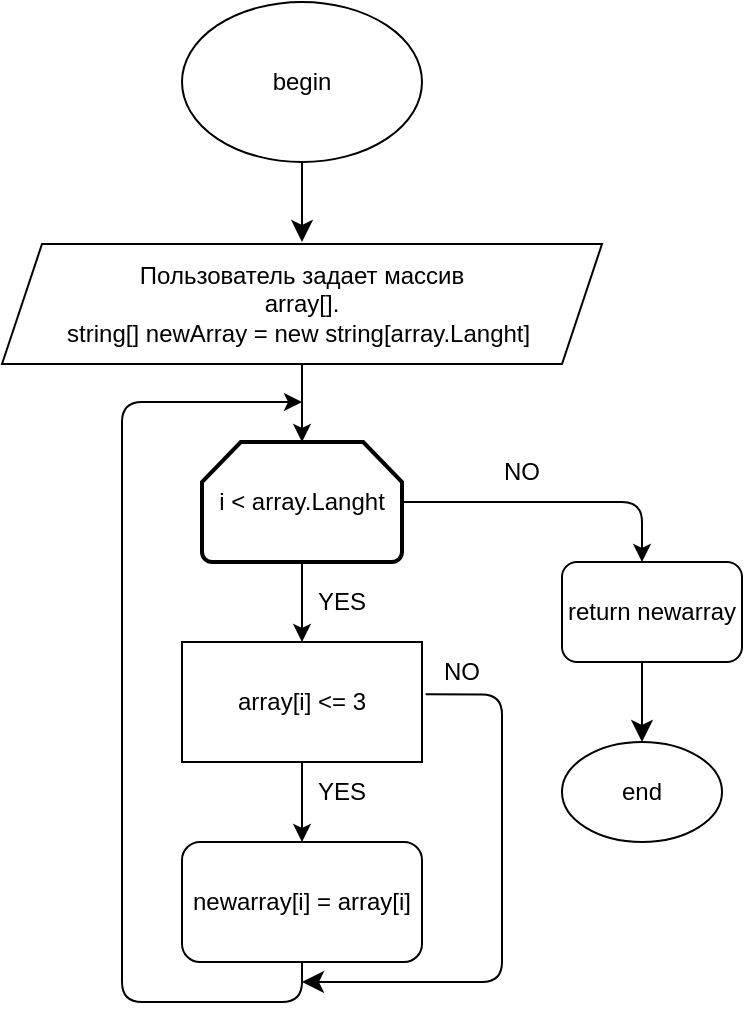 <mxfile version="20.7.4" type="device"><diagram id="C5RBs43oDa-KdzZeNtuy" name="Page-1"><mxGraphModel dx="819" dy="437" grid="1" gridSize="10" guides="1" tooltips="1" connect="1" arrows="1" fold="1" page="1" pageScale="1" pageWidth="827" pageHeight="1169" math="0" shadow="0"><root><mxCell id="WIyWlLk6GJQsqaUBKTNV-0"/><mxCell id="WIyWlLk6GJQsqaUBKTNV-1" parent="WIyWlLk6GJQsqaUBKTNV-0"/><mxCell id="XHN0GWmRc4vGIj2VpXiF-0" value="&lt;font style=&quot;vertical-align: inherit;&quot;&gt;&lt;font style=&quot;vertical-align: inherit;&quot;&gt;begin&lt;/font&gt;&lt;/font&gt;" style="ellipse;whiteSpace=wrap;html=1;" vertex="1" parent="WIyWlLk6GJQsqaUBKTNV-1"><mxGeometry x="170" y="50" width="120" height="80" as="geometry"/></mxCell><mxCell id="XHN0GWmRc4vGIj2VpXiF-16" style="edgeStyle=orthogonalEdgeStyle;rounded=0;orthogonalLoop=1;jettySize=auto;html=1;exitX=0.5;exitY=1;exitDx=0;exitDy=0;entryX=0.5;entryY=0;entryDx=0;entryDy=0;entryPerimeter=0;" edge="1" parent="WIyWlLk6GJQsqaUBKTNV-1" source="XHN0GWmRc4vGIj2VpXiF-1" target="XHN0GWmRc4vGIj2VpXiF-10"><mxGeometry relative="1" as="geometry"/></mxCell><mxCell id="XHN0GWmRc4vGIj2VpXiF-1" value="&lt;font style=&quot;vertical-align: inherit;&quot;&gt;&lt;font style=&quot;vertical-align: inherit;&quot;&gt;&lt;font style=&quot;vertical-align: inherit;&quot;&gt;&lt;font style=&quot;vertical-align: inherit;&quot;&gt;&lt;font style=&quot;vertical-align: inherit;&quot;&gt;&lt;font style=&quot;vertical-align: inherit;&quot;&gt;Пользователь задает массив&lt;/font&gt;&lt;/font&gt;&lt;/font&gt;&lt;/font&gt;&lt;br&gt;&lt;font style=&quot;vertical-align: inherit;&quot;&gt;&lt;font style=&quot;vertical-align: inherit;&quot;&gt;&lt;font style=&quot;vertical-align: inherit;&quot;&gt;&lt;font style=&quot;vertical-align: inherit;&quot;&gt;array[]. &lt;/font&gt;&lt;/font&gt;&lt;/font&gt;&lt;/font&gt;&lt;br&gt;&lt;font style=&quot;vertical-align: inherit;&quot;&gt;&lt;font style=&quot;vertical-align: inherit;&quot;&gt;&lt;font style=&quot;vertical-align: inherit;&quot;&gt;&lt;font style=&quot;vertical-align: inherit;&quot;&gt;string[] newArray = new string[array.Langht]&amp;nbsp;&lt;/font&gt;&lt;/font&gt;&lt;/font&gt;&lt;/font&gt;&lt;br&gt;&lt;/font&gt;&lt;/font&gt;" style="shape=parallelogram;perimeter=parallelogramPerimeter;whiteSpace=wrap;html=1;fixedSize=1;" vertex="1" parent="WIyWlLk6GJQsqaUBKTNV-1"><mxGeometry x="80" y="171" width="300" height="60" as="geometry"/></mxCell><mxCell id="XHN0GWmRc4vGIj2VpXiF-4" value="" style="edgeStyle=orthogonalEdgeStyle;rounded=1;orthogonalLoop=1;jettySize=auto;html=1;exitX=0.5;exitY=1;exitDx=0;exitDy=0;" edge="1" parent="WIyWlLk6GJQsqaUBKTNV-1" source="XHN0GWmRc4vGIj2VpXiF-14"><mxGeometry relative="1" as="geometry"><mxPoint x="50.004" y="329.999" as="sourcePoint"/><mxPoint x="230" y="250" as="targetPoint"/><Array as="points"><mxPoint x="230" y="550"/><mxPoint x="140" y="550"/><mxPoint x="140" y="250"/></Array></mxGeometry></mxCell><mxCell id="XHN0GWmRc4vGIj2VpXiF-18" style="edgeStyle=orthogonalEdgeStyle;rounded=1;orthogonalLoop=1;jettySize=auto;html=1;exitX=1;exitY=0.5;exitDx=0;exitDy=0;exitPerimeter=0;" edge="1" parent="WIyWlLk6GJQsqaUBKTNV-1" source="XHN0GWmRc4vGIj2VpXiF-10" target="XHN0GWmRc4vGIj2VpXiF-19"><mxGeometry relative="1" as="geometry"><mxPoint x="440" y="330" as="targetPoint"/><Array as="points"><mxPoint x="400" y="300"/></Array></mxGeometry></mxCell><mxCell id="XHN0GWmRc4vGIj2VpXiF-10" value="&lt;font style=&quot;vertical-align: inherit;&quot;&gt;&lt;font style=&quot;vertical-align: inherit;&quot;&gt;i &amp;lt; array.Langht&lt;/font&gt;&lt;/font&gt;" style="strokeWidth=2;html=1;shape=mxgraph.flowchart.loop_limit;whiteSpace=wrap;direction=east;" vertex="1" parent="WIyWlLk6GJQsqaUBKTNV-1"><mxGeometry x="180" y="270" width="100" height="60" as="geometry"/></mxCell><mxCell id="XHN0GWmRc4vGIj2VpXiF-17" style="edgeStyle=orthogonalEdgeStyle;rounded=0;orthogonalLoop=1;jettySize=auto;html=1;exitX=0.5;exitY=1;exitDx=0;exitDy=0;entryX=0.5;entryY=0;entryDx=0;entryDy=0;" edge="1" parent="WIyWlLk6GJQsqaUBKTNV-1" source="XHN0GWmRc4vGIj2VpXiF-11" target="XHN0GWmRc4vGIj2VpXiF-14"><mxGeometry relative="1" as="geometry"/></mxCell><mxCell id="XHN0GWmRc4vGIj2VpXiF-11" value="&lt;font style=&quot;vertical-align: inherit;&quot;&gt;&lt;font style=&quot;vertical-align: inherit;&quot;&gt;аrray[i] &amp;lt;= 3&lt;/font&gt;&lt;/font&gt;" style="rounded=0;whiteSpace=wrap;html=1;" vertex="1" parent="WIyWlLk6GJQsqaUBKTNV-1"><mxGeometry x="170" y="370" width="120" height="60" as="geometry"/></mxCell><mxCell id="XHN0GWmRc4vGIj2VpXiF-12" value="" style="endArrow=classic;html=1;rounded=0;exitX=0.5;exitY=1;exitDx=0;exitDy=0;exitPerimeter=0;entryX=0.5;entryY=0;entryDx=0;entryDy=0;" edge="1" parent="WIyWlLk6GJQsqaUBKTNV-1" source="XHN0GWmRc4vGIj2VpXiF-10" target="XHN0GWmRc4vGIj2VpXiF-11"><mxGeometry width="50" height="50" relative="1" as="geometry"><mxPoint x="340" y="300" as="sourcePoint"/><mxPoint x="390" y="250" as="targetPoint"/></mxGeometry></mxCell><mxCell id="XHN0GWmRc4vGIj2VpXiF-14" value="&lt;font style=&quot;vertical-align: inherit;&quot;&gt;&lt;font style=&quot;vertical-align: inherit;&quot;&gt;newarray[i] = array[i]&lt;/font&gt;&lt;/font&gt;" style="rounded=1;whiteSpace=wrap;html=1;" vertex="1" parent="WIyWlLk6GJQsqaUBKTNV-1"><mxGeometry x="170" y="470" width="120" height="60" as="geometry"/></mxCell><mxCell id="XHN0GWmRc4vGIj2VpXiF-19" value="&lt;font style=&quot;vertical-align: inherit;&quot;&gt;&lt;font style=&quot;vertical-align: inherit;&quot;&gt;return newarray&lt;/font&gt;&lt;/font&gt;" style="rounded=1;whiteSpace=wrap;html=1;" vertex="1" parent="WIyWlLk6GJQsqaUBKTNV-1"><mxGeometry x="360" y="330" width="90" height="50" as="geometry"/></mxCell><mxCell id="XHN0GWmRc4vGIj2VpXiF-20" value="" style="edgeStyle=segmentEdgeStyle;endArrow=classic;html=1;curved=0;rounded=0;endSize=8;startSize=8;sourcePerimeterSpacing=0;targetPerimeterSpacing=0;exitX=0.417;exitY=1;exitDx=0;exitDy=0;exitPerimeter=0;entryX=0.5;entryY=0;entryDx=0;entryDy=0;" edge="1" parent="WIyWlLk6GJQsqaUBKTNV-1" source="XHN0GWmRc4vGIj2VpXiF-19" target="XHN0GWmRc4vGIj2VpXiF-21"><mxGeometry width="100" relative="1" as="geometry"><mxPoint x="360" y="400" as="sourcePoint"/><mxPoint x="440" y="420" as="targetPoint"/><Array as="points"><mxPoint x="400" y="380"/></Array></mxGeometry></mxCell><mxCell id="XHN0GWmRc4vGIj2VpXiF-21" value="&lt;font style=&quot;vertical-align: inherit;&quot;&gt;&lt;font style=&quot;vertical-align: inherit;&quot;&gt;еnd&lt;/font&gt;&lt;/font&gt;" style="ellipse;whiteSpace=wrap;html=1;" vertex="1" parent="WIyWlLk6GJQsqaUBKTNV-1"><mxGeometry x="360" y="420" width="80" height="50" as="geometry"/></mxCell><mxCell id="XHN0GWmRc4vGIj2VpXiF-22" value="&lt;font style=&quot;vertical-align: inherit;&quot;&gt;&lt;font style=&quot;vertical-align: inherit;&quot;&gt;NO&lt;/font&gt;&lt;/font&gt;" style="text;html=1;strokeColor=none;fillColor=none;align=center;verticalAlign=middle;whiteSpace=wrap;rounded=0;" vertex="1" parent="WIyWlLk6GJQsqaUBKTNV-1"><mxGeometry x="320" y="280" width="40" height="10" as="geometry"/></mxCell><mxCell id="XHN0GWmRc4vGIj2VpXiF-23" value="&lt;font style=&quot;vertical-align: inherit;&quot;&gt;&lt;font style=&quot;vertical-align: inherit;&quot;&gt;YES&lt;/font&gt;&lt;/font&gt;" style="text;html=1;strokeColor=none;fillColor=none;align=center;verticalAlign=middle;whiteSpace=wrap;rounded=0;" vertex="1" parent="WIyWlLk6GJQsqaUBKTNV-1"><mxGeometry x="230" y="345" width="40" height="10" as="geometry"/></mxCell><mxCell id="XHN0GWmRc4vGIj2VpXiF-24" value="&lt;font style=&quot;vertical-align: inherit;&quot;&gt;&lt;font style=&quot;vertical-align: inherit;&quot;&gt;YES&lt;/font&gt;&lt;/font&gt;" style="text;html=1;strokeColor=none;fillColor=none;align=center;verticalAlign=middle;whiteSpace=wrap;rounded=0;" vertex="1" parent="WIyWlLk6GJQsqaUBKTNV-1"><mxGeometry x="230" y="440" width="40" height="10" as="geometry"/></mxCell><mxCell id="XHN0GWmRc4vGIj2VpXiF-25" value="" style="edgeStyle=segmentEdgeStyle;endArrow=classic;html=1;rounded=1;endSize=8;startSize=8;sourcePerimeterSpacing=0;targetPerimeterSpacing=0;exitX=1.015;exitY=0.436;exitDx=0;exitDy=0;exitPerimeter=0;" edge="1" parent="WIyWlLk6GJQsqaUBKTNV-1" source="XHN0GWmRc4vGIj2VpXiF-11"><mxGeometry width="100" relative="1" as="geometry"><mxPoint x="280" y="450" as="sourcePoint"/><mxPoint x="230" y="540" as="targetPoint"/><Array as="points"><mxPoint x="330" y="396"/><mxPoint x="330" y="540"/></Array></mxGeometry></mxCell><mxCell id="XHN0GWmRc4vGIj2VpXiF-27" value="" style="edgeStyle=segmentEdgeStyle;endArrow=classic;html=1;curved=0;rounded=0;endSize=8;startSize=8;sourcePerimeterSpacing=0;targetPerimeterSpacing=0;exitX=0.5;exitY=1;exitDx=0;exitDy=0;" edge="1" parent="WIyWlLk6GJQsqaUBKTNV-1" source="XHN0GWmRc4vGIj2VpXiF-0"><mxGeometry width="100" relative="1" as="geometry"><mxPoint x="180" y="130" as="sourcePoint"/><mxPoint x="230" y="170" as="targetPoint"/><Array as="points"><mxPoint x="230" y="140"/><mxPoint x="230" y="140"/></Array></mxGeometry></mxCell><mxCell id="XHN0GWmRc4vGIj2VpXiF-29" value="NO" style="text;html=1;strokeColor=none;fillColor=none;align=center;verticalAlign=middle;whiteSpace=wrap;rounded=0;" vertex="1" parent="WIyWlLk6GJQsqaUBKTNV-1"><mxGeometry x="300" y="380" width="20" height="10" as="geometry"/></mxCell></root></mxGraphModel></diagram></mxfile>